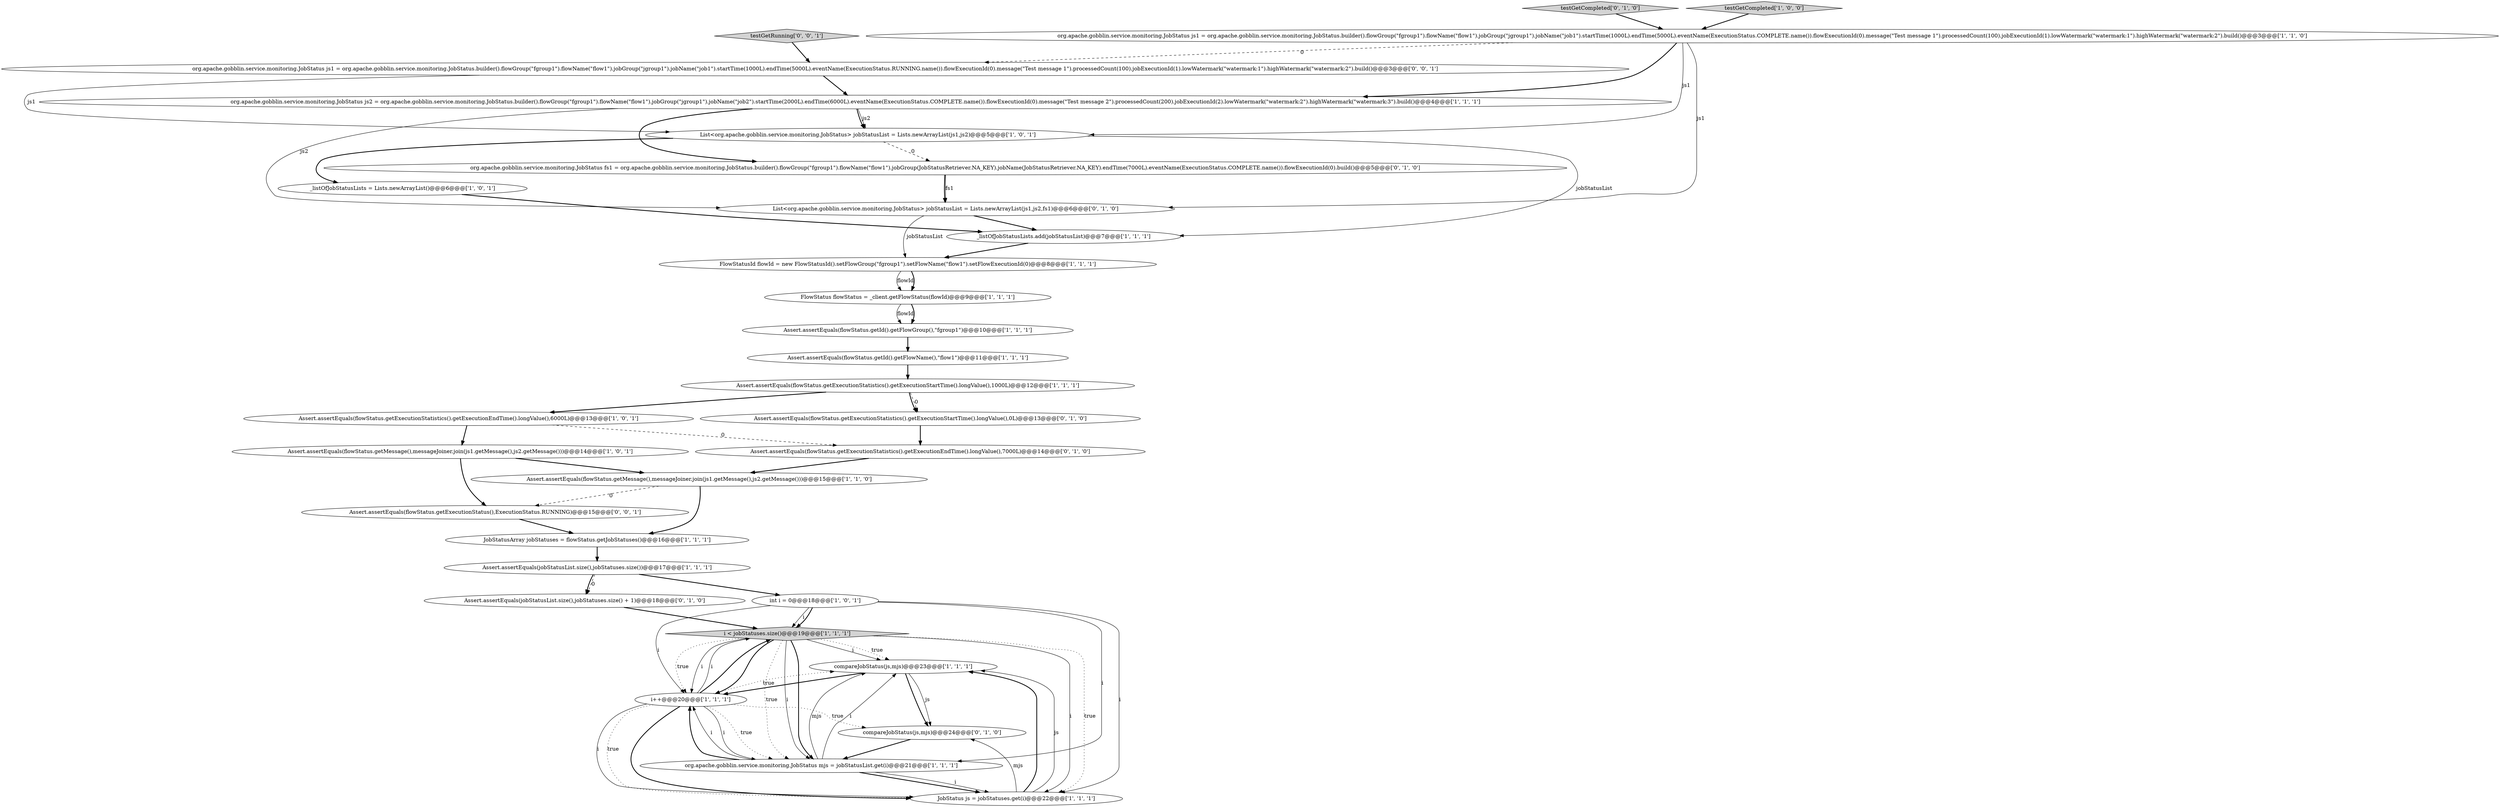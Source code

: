 digraph {
25 [style = filled, label = "Assert.assertEquals(flowStatus.getExecutionStatistics().getExecutionStartTime().longValue(),0L)@@@13@@@['0', '1', '0']", fillcolor = white, shape = ellipse image = "AAA1AAABBB2BBB"];
5 [style = filled, label = "compareJobStatus(js,mjs)@@@23@@@['1', '1', '1']", fillcolor = white, shape = ellipse image = "AAA0AAABBB1BBB"];
0 [style = filled, label = "Assert.assertEquals(flowStatus.getMessage(),messageJoiner.join(js1.getMessage(),js2.getMessage()))@@@14@@@['1', '0', '1']", fillcolor = white, shape = ellipse image = "AAA0AAABBB1BBB"];
2 [style = filled, label = "FlowStatus flowStatus = _client.getFlowStatus(flowId)@@@9@@@['1', '1', '1']", fillcolor = white, shape = ellipse image = "AAA0AAABBB1BBB"];
22 [style = filled, label = "testGetCompleted['0', '1', '0']", fillcolor = lightgray, shape = diamond image = "AAA0AAABBB2BBB"];
13 [style = filled, label = "i < jobStatuses.size()@@@19@@@['1', '1', '1']", fillcolor = lightgray, shape = diamond image = "AAA0AAABBB1BBB"];
18 [style = filled, label = "testGetCompleted['1', '0', '0']", fillcolor = lightgray, shape = diamond image = "AAA0AAABBB1BBB"];
17 [style = filled, label = "i++@@@20@@@['1', '1', '1']", fillcolor = white, shape = ellipse image = "AAA0AAABBB1BBB"];
6 [style = filled, label = "org.apache.gobblin.service.monitoring.JobStatus mjs = jobStatusList.get(i)@@@21@@@['1', '1', '1']", fillcolor = white, shape = ellipse image = "AAA0AAABBB1BBB"];
26 [style = filled, label = "org.apache.gobblin.service.monitoring.JobStatus fs1 = org.apache.gobblin.service.monitoring.JobStatus.builder().flowGroup(\"fgroup1\").flowName(\"flow1\").jobGroup(JobStatusRetriever.NA_KEY).jobName(JobStatusRetriever.NA_KEY).endTime(7000L).eventName(ExecutionStatus.COMPLETE.name()).flowExecutionId(0).build()@@@5@@@['0', '1', '0']", fillcolor = white, shape = ellipse image = "AAA1AAABBB2BBB"];
11 [style = filled, label = "Assert.assertEquals(flowStatus.getId().getFlowName(),\"flow1\")@@@11@@@['1', '1', '1']", fillcolor = white, shape = ellipse image = "AAA0AAABBB1BBB"];
10 [style = filled, label = "int i = 0@@@18@@@['1', '0', '1']", fillcolor = white, shape = ellipse image = "AAA0AAABBB1BBB"];
27 [style = filled, label = "List<org.apache.gobblin.service.monitoring.JobStatus> jobStatusList = Lists.newArrayList(js1,js2,fs1)@@@6@@@['0', '1', '0']", fillcolor = white, shape = ellipse image = "AAA1AAABBB2BBB"];
3 [style = filled, label = "org.apache.gobblin.service.monitoring.JobStatus js2 = org.apache.gobblin.service.monitoring.JobStatus.builder().flowGroup(\"fgroup1\").flowName(\"flow1\").jobGroup(\"jgroup1\").jobName(\"job2\").startTime(2000L).endTime(6000L).eventName(ExecutionStatus.COMPLETE.name()).flowExecutionId(0).message(\"Test message 2\").processedCount(200).jobExecutionId(2).lowWatermark(\"watermark:2\").highWatermark(\"watermark:3\").build()@@@4@@@['1', '1', '1']", fillcolor = white, shape = ellipse image = "AAA0AAABBB1BBB"];
24 [style = filled, label = "Assert.assertEquals(jobStatusList.size(),jobStatuses.size() + 1)@@@18@@@['0', '1', '0']", fillcolor = white, shape = ellipse image = "AAA1AAABBB2BBB"];
21 [style = filled, label = "org.apache.gobblin.service.monitoring.JobStatus js1 = org.apache.gobblin.service.monitoring.JobStatus.builder().flowGroup(\"fgroup1\").flowName(\"flow1\").jobGroup(\"jgroup1\").jobName(\"job1\").startTime(1000L).endTime(5000L).eventName(ExecutionStatus.COMPLETE.name()).flowExecutionId(0).message(\"Test message 1\").processedCount(100).jobExecutionId(1).lowWatermark(\"watermark:1\").highWatermark(\"watermark:2\").build()@@@3@@@['1', '1', '0']", fillcolor = white, shape = ellipse image = "AAA0AAABBB1BBB"];
7 [style = filled, label = "_listOfJobStatusLists.add(jobStatusList)@@@7@@@['1', '1', '1']", fillcolor = white, shape = ellipse image = "AAA0AAABBB1BBB"];
8 [style = filled, label = "Assert.assertEquals(flowStatus.getExecutionStatistics().getExecutionEndTime().longValue(),6000L)@@@13@@@['1', '0', '1']", fillcolor = white, shape = ellipse image = "AAA0AAABBB1BBB"];
16 [style = filled, label = "Assert.assertEquals(flowStatus.getId().getFlowGroup(),\"fgroup1\")@@@10@@@['1', '1', '1']", fillcolor = white, shape = ellipse image = "AAA0AAABBB1BBB"];
9 [style = filled, label = "List<org.apache.gobblin.service.monitoring.JobStatus> jobStatusList = Lists.newArrayList(js1,js2)@@@5@@@['1', '0', '1']", fillcolor = white, shape = ellipse image = "AAA0AAABBB1BBB"];
19 [style = filled, label = "Assert.assertEquals(jobStatusList.size(),jobStatuses.size())@@@17@@@['1', '1', '1']", fillcolor = white, shape = ellipse image = "AAA0AAABBB1BBB"];
29 [style = filled, label = "org.apache.gobblin.service.monitoring.JobStatus js1 = org.apache.gobblin.service.monitoring.JobStatus.builder().flowGroup(\"fgroup1\").flowName(\"flow1\").jobGroup(\"jgroup1\").jobName(\"job1\").startTime(1000L).endTime(5000L).eventName(ExecutionStatus.RUNNING.name()).flowExecutionId(0).message(\"Test message 1\").processedCount(100).jobExecutionId(1).lowWatermark(\"watermark:1\").highWatermark(\"watermark:2\").build()@@@3@@@['0', '0', '1']", fillcolor = white, shape = ellipse image = "AAA0AAABBB3BBB"];
31 [style = filled, label = "testGetRunning['0', '0', '1']", fillcolor = lightgray, shape = diamond image = "AAA0AAABBB3BBB"];
1 [style = filled, label = "Assert.assertEquals(flowStatus.getMessage(),messageJoiner.join(js1.getMessage(),js2.getMessage()))@@@15@@@['1', '1', '0']", fillcolor = white, shape = ellipse image = "AAA0AAABBB1BBB"];
4 [style = filled, label = "Assert.assertEquals(flowStatus.getExecutionStatistics().getExecutionStartTime().longValue(),1000L)@@@12@@@['1', '1', '1']", fillcolor = white, shape = ellipse image = "AAA0AAABBB1BBB"];
14 [style = filled, label = "JobStatus js = jobStatuses.get(i)@@@22@@@['1', '1', '1']", fillcolor = white, shape = ellipse image = "AAA0AAABBB1BBB"];
20 [style = filled, label = "FlowStatusId flowId = new FlowStatusId().setFlowGroup(\"fgroup1\").setFlowName(\"flow1\").setFlowExecutionId(0)@@@8@@@['1', '1', '1']", fillcolor = white, shape = ellipse image = "AAA0AAABBB1BBB"];
23 [style = filled, label = "compareJobStatus(js,mjs)@@@24@@@['0', '1', '0']", fillcolor = white, shape = ellipse image = "AAA0AAABBB2BBB"];
12 [style = filled, label = "JobStatusArray jobStatuses = flowStatus.getJobStatuses()@@@16@@@['1', '1', '1']", fillcolor = white, shape = ellipse image = "AAA0AAABBB1BBB"];
28 [style = filled, label = "Assert.assertEquals(flowStatus.getExecutionStatistics().getExecutionEndTime().longValue(),7000L)@@@14@@@['0', '1', '0']", fillcolor = white, shape = ellipse image = "AAA1AAABBB2BBB"];
30 [style = filled, label = "Assert.assertEquals(flowStatus.getExecutionStatus(),ExecutionStatus.RUNNING)@@@15@@@['0', '0', '1']", fillcolor = white, shape = ellipse image = "AAA0AAABBB3BBB"];
15 [style = filled, label = "_listOfJobStatusLists = Lists.newArrayList()@@@6@@@['1', '0', '1']", fillcolor = white, shape = ellipse image = "AAA0AAABBB1BBB"];
14->5 [style = bold, label=""];
8->28 [style = dashed, label="0"];
13->6 [style = dotted, label="true"];
26->27 [style = solid, label="fs1"];
21->9 [style = solid, label="js1"];
21->3 [style = bold, label=""];
11->4 [style = bold, label=""];
24->13 [style = bold, label=""];
19->10 [style = bold, label=""];
29->3 [style = bold, label=""];
17->6 [style = solid, label="i"];
17->14 [style = dotted, label="true"];
27->7 [style = bold, label=""];
17->13 [style = solid, label="i"];
14->5 [style = solid, label="js"];
21->27 [style = solid, label="js1"];
8->0 [style = bold, label=""];
3->26 [style = bold, label=""];
4->25 [style = bold, label=""];
14->23 [style = solid, label="mjs"];
13->17 [style = bold, label=""];
1->12 [style = bold, label=""];
10->6 [style = solid, label="i"];
13->6 [style = bold, label=""];
17->23 [style = dotted, label="true"];
9->15 [style = bold, label=""];
3->9 [style = solid, label="js2"];
10->13 [style = solid, label="i"];
13->5 [style = solid, label="i"];
3->27 [style = solid, label="js2"];
19->24 [style = dashed, label="0"];
17->14 [style = bold, label=""];
4->8 [style = bold, label=""];
6->17 [style = bold, label=""];
9->26 [style = dashed, label="0"];
19->24 [style = bold, label=""];
7->20 [style = bold, label=""];
15->7 [style = bold, label=""];
26->27 [style = bold, label=""];
13->17 [style = dotted, label="true"];
0->1 [style = bold, label=""];
4->25 [style = dashed, label="0"];
13->14 [style = solid, label="i"];
5->17 [style = bold, label=""];
25->28 [style = bold, label=""];
23->6 [style = bold, label=""];
6->14 [style = bold, label=""];
28->1 [style = bold, label=""];
6->5 [style = solid, label="mjs"];
13->6 [style = solid, label="i"];
10->13 [style = bold, label=""];
6->5 [style = solid, label="i"];
5->23 [style = bold, label=""];
6->14 [style = solid, label="i"];
17->13 [style = bold, label=""];
3->9 [style = bold, label=""];
30->12 [style = bold, label=""];
12->19 [style = bold, label=""];
5->23 [style = solid, label="js"];
2->16 [style = solid, label="flowId"];
20->2 [style = solid, label="flowId"];
29->9 [style = solid, label="js1"];
10->14 [style = solid, label="i"];
17->6 [style = dotted, label="true"];
18->21 [style = bold, label=""];
1->30 [style = dashed, label="0"];
2->16 [style = bold, label=""];
0->30 [style = bold, label=""];
10->17 [style = solid, label="i"];
22->21 [style = bold, label=""];
20->2 [style = bold, label=""];
31->29 [style = bold, label=""];
17->14 [style = solid, label="i"];
6->17 [style = solid, label="i"];
13->5 [style = dotted, label="true"];
17->5 [style = dotted, label="true"];
16->11 [style = bold, label=""];
13->14 [style = dotted, label="true"];
21->29 [style = dashed, label="0"];
13->17 [style = solid, label="i"];
9->7 [style = solid, label="jobStatusList"];
27->20 [style = solid, label="jobStatusList"];
}
